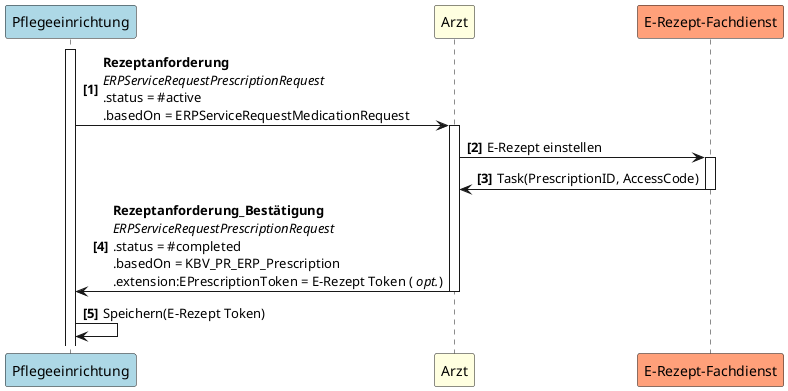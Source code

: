 @startuml UC1_1
autonumber "<b>[0]"
participant Pflegeeinrichtung as PE #LightBlue
participant Arzt as A #LightYellow
participant "E-Rezept-Fachdienst" as FD #LightSalmon

activate PE
PE -> A++: <b>Rezeptanforderung \n<i>ERPServiceRequestPrescriptionRequest \n.status = #active \n.basedOn = ERPServiceRequestMedicationRequest
A -> FD++: E-Rezept einstellen
FD -> A--: Task(PrescriptionID, AccessCode)
A -> PE--: <b>Rezeptanforderung_Bestätigung\n<i>ERPServiceRequestPrescriptionRequest \n.status = #completed \n.basedOn = KBV_PR_ERP_Prescription \n.extension:EPrescriptionToken = E-Rezept Token ( <i>opt.</i>)
PE -> PE: Speichern(E-Rezept Token)
@enduml